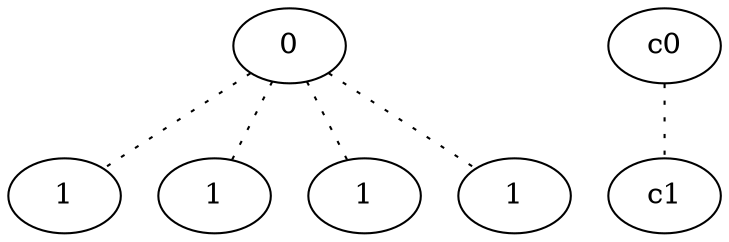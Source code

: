 graph {
a0[label=0];
a1[label=1];
a2[label=1];
a3[label=1];
a4[label=1];
a0 -- a1 [style=dotted];
a0 -- a2 [style=dotted];
a0 -- a3 [style=dotted];
a0 -- a4 [style=dotted];
c0 -- c1 [style=dotted];
}

